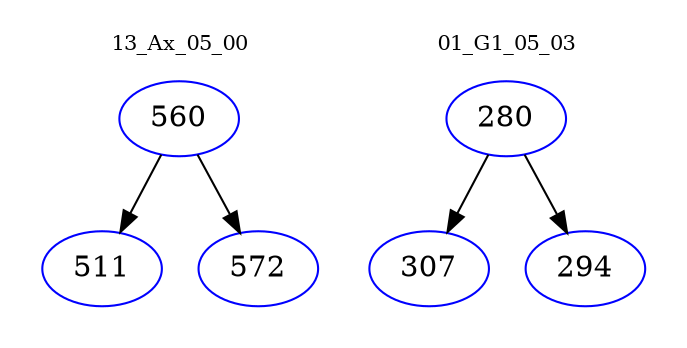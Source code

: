 digraph{
subgraph cluster_0 {
color = white
label = "13_Ax_05_00";
fontsize=10;
T0_560 [label="560", color="blue"]
T0_560 -> T0_511 [color="black"]
T0_511 [label="511", color="blue"]
T0_560 -> T0_572 [color="black"]
T0_572 [label="572", color="blue"]
}
subgraph cluster_1 {
color = white
label = "01_G1_05_03";
fontsize=10;
T1_280 [label="280", color="blue"]
T1_280 -> T1_307 [color="black"]
T1_307 [label="307", color="blue"]
T1_280 -> T1_294 [color="black"]
T1_294 [label="294", color="blue"]
}
}
